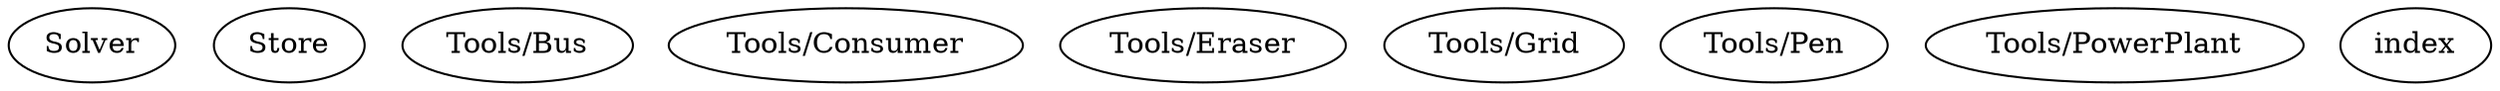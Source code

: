 digraph G {
  "Solver";
  "Store";
  "Tools/Bus";
  "Tools/Consumer";
  "Tools/Eraser";
  "Tools/Grid";
  "Tools/Pen";
  "Tools/PowerPlant";
  "index";
}
